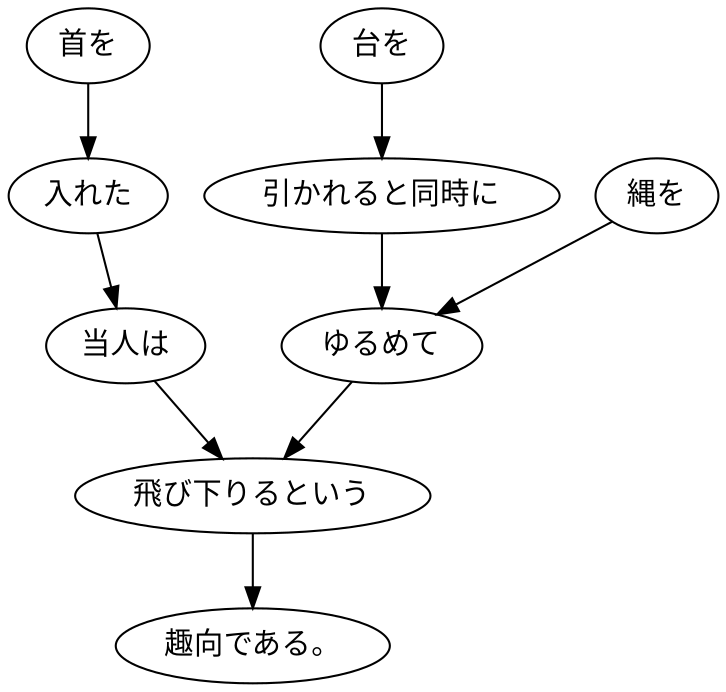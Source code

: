 digraph graph1081 {
	node0 [label="首を"];
	node1 [label="入れた"];
	node2 [label="当人は"];
	node3 [label="台を"];
	node4 [label="引かれると同時に"];
	node5 [label="縄を"];
	node6 [label="ゆるめて"];
	node7 [label="飛び下りるという"];
	node8 [label="趣向である。"];
	node0 -> node1;
	node1 -> node2;
	node2 -> node7;
	node3 -> node4;
	node4 -> node6;
	node5 -> node6;
	node6 -> node7;
	node7 -> node8;
}
